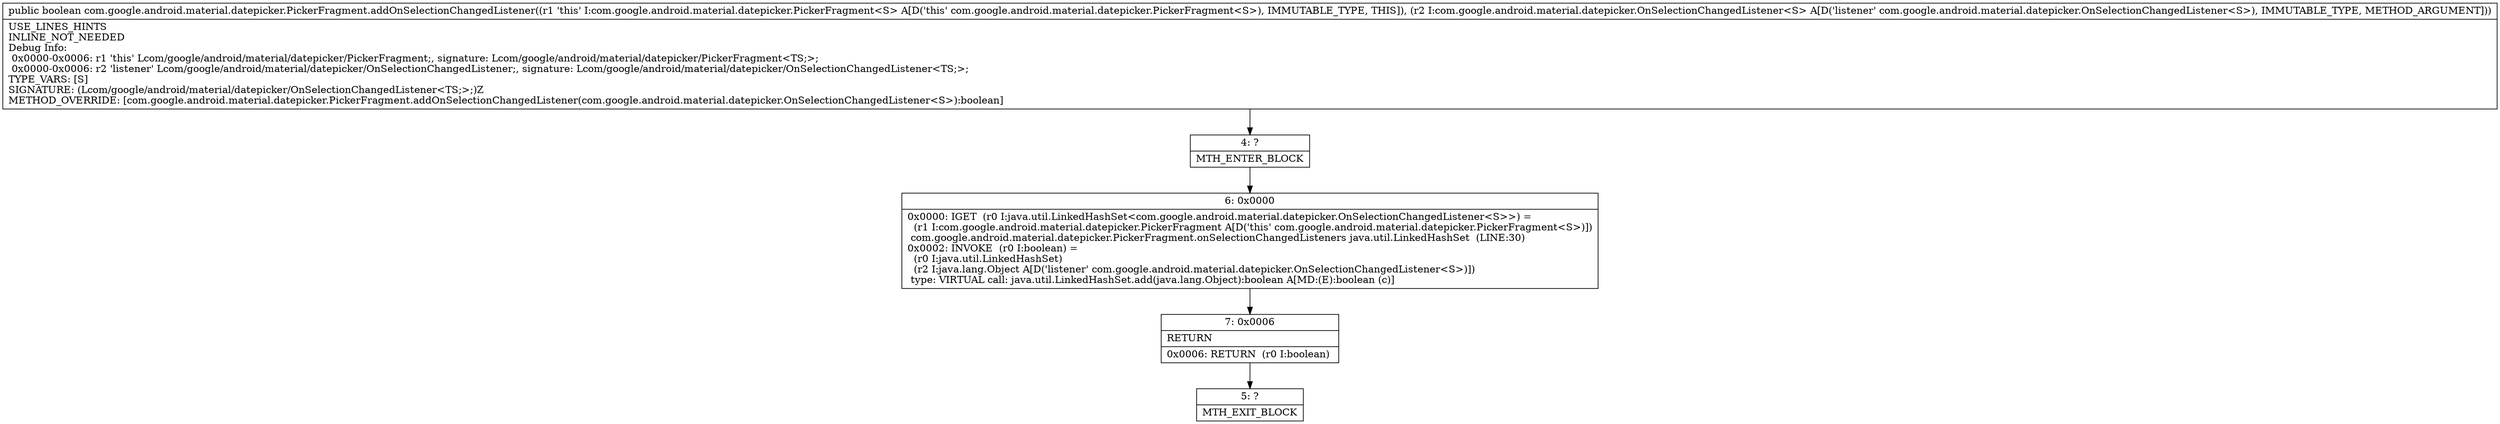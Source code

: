 digraph "CFG forcom.google.android.material.datepicker.PickerFragment.addOnSelectionChangedListener(Lcom\/google\/android\/material\/datepicker\/OnSelectionChangedListener;)Z" {
Node_4 [shape=record,label="{4\:\ ?|MTH_ENTER_BLOCK\l}"];
Node_6 [shape=record,label="{6\:\ 0x0000|0x0000: IGET  (r0 I:java.util.LinkedHashSet\<com.google.android.material.datepicker.OnSelectionChangedListener\<S\>\>) = \l  (r1 I:com.google.android.material.datepicker.PickerFragment A[D('this' com.google.android.material.datepicker.PickerFragment\<S\>)])\l com.google.android.material.datepicker.PickerFragment.onSelectionChangedListeners java.util.LinkedHashSet  (LINE:30)\l0x0002: INVOKE  (r0 I:boolean) = \l  (r0 I:java.util.LinkedHashSet)\l  (r2 I:java.lang.Object A[D('listener' com.google.android.material.datepicker.OnSelectionChangedListener\<S\>)])\l type: VIRTUAL call: java.util.LinkedHashSet.add(java.lang.Object):boolean A[MD:(E):boolean (c)]\l}"];
Node_7 [shape=record,label="{7\:\ 0x0006|RETURN\l|0x0006: RETURN  (r0 I:boolean) \l}"];
Node_5 [shape=record,label="{5\:\ ?|MTH_EXIT_BLOCK\l}"];
MethodNode[shape=record,label="{public boolean com.google.android.material.datepicker.PickerFragment.addOnSelectionChangedListener((r1 'this' I:com.google.android.material.datepicker.PickerFragment\<S\> A[D('this' com.google.android.material.datepicker.PickerFragment\<S\>), IMMUTABLE_TYPE, THIS]), (r2 I:com.google.android.material.datepicker.OnSelectionChangedListener\<S\> A[D('listener' com.google.android.material.datepicker.OnSelectionChangedListener\<S\>), IMMUTABLE_TYPE, METHOD_ARGUMENT]))  | USE_LINES_HINTS\lINLINE_NOT_NEEDED\lDebug Info:\l  0x0000\-0x0006: r1 'this' Lcom\/google\/android\/material\/datepicker\/PickerFragment;, signature: Lcom\/google\/android\/material\/datepicker\/PickerFragment\<TS;\>;\l  0x0000\-0x0006: r2 'listener' Lcom\/google\/android\/material\/datepicker\/OnSelectionChangedListener;, signature: Lcom\/google\/android\/material\/datepicker\/OnSelectionChangedListener\<TS;\>;\lTYPE_VARS: [S]\lSIGNATURE: (Lcom\/google\/android\/material\/datepicker\/OnSelectionChangedListener\<TS;\>;)Z\lMETHOD_OVERRIDE: [com.google.android.material.datepicker.PickerFragment.addOnSelectionChangedListener(com.google.android.material.datepicker.OnSelectionChangedListener\<S\>):boolean]\l}"];
MethodNode -> Node_4;Node_4 -> Node_6;
Node_6 -> Node_7;
Node_7 -> Node_5;
}

